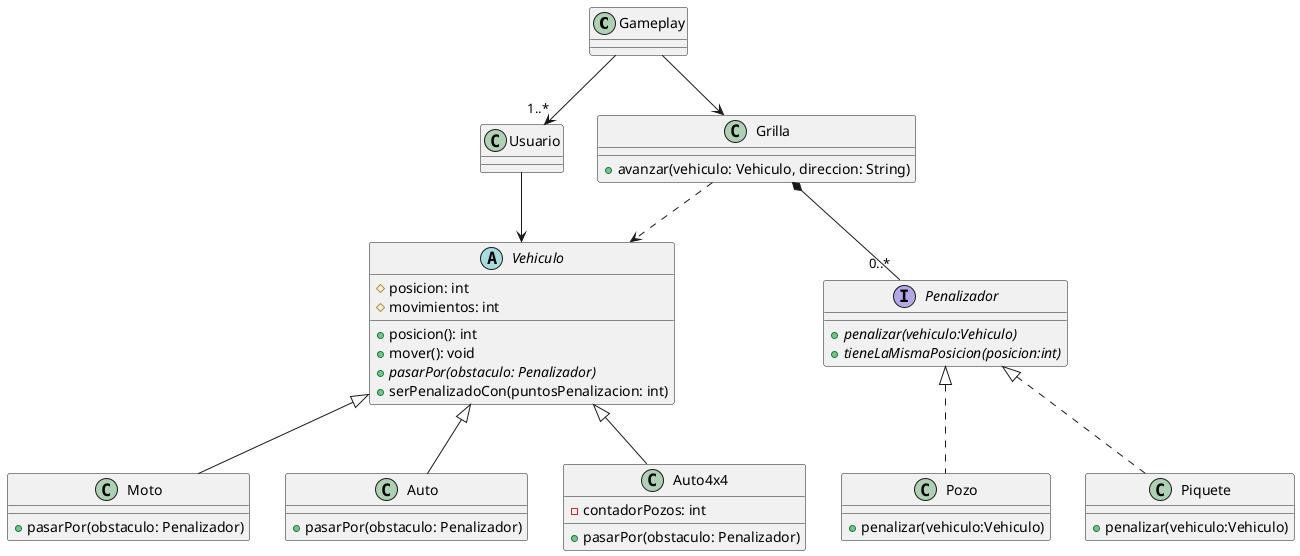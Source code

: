 @startuml

class Gameplay {}

class Grilla {
    + avanzar(vehiculo: Vehiculo, direccion: String)
}

class Usuario {}

abstract class Vehiculo {
    # posicion: int
    # movimientos: int
    + posicion(): int
    + mover(): void
    + {abstract} pasarPor(obstaculo: Penalizador)
    + serPenalizadoCon(puntosPenalizacion: int)
}

class Moto {
    + pasarPor(obstaculo: Penalizador)
}

class Auto {
    + pasarPor(obstaculo: Penalizador)
}

class Auto4x4 {
    - contadorPozos: int
    + pasarPor(obstaculo: Penalizador)
}

interface Penalizador {
    + {abstract} penalizar(vehiculo:Vehiculo)
    + {abstract} tieneLaMismaPosicion(posicion:int)
}

class Pozo {
    + penalizar(vehiculo:Vehiculo)
}

class Piquete {
    + penalizar(vehiculo:Vehiculo)
}

Gameplay --> Grilla
Usuario --> Vehiculo

Gameplay --> "1..*" Usuario
Grilla ..> Vehiculo
Grilla *-- "0..*" Penalizador
Vehiculo <|-- Moto
Vehiculo <|-- Auto
Vehiculo <|-- Auto4x4

Penalizador <|.. Pozo
Penalizador <|.. Piquete

@enduml
